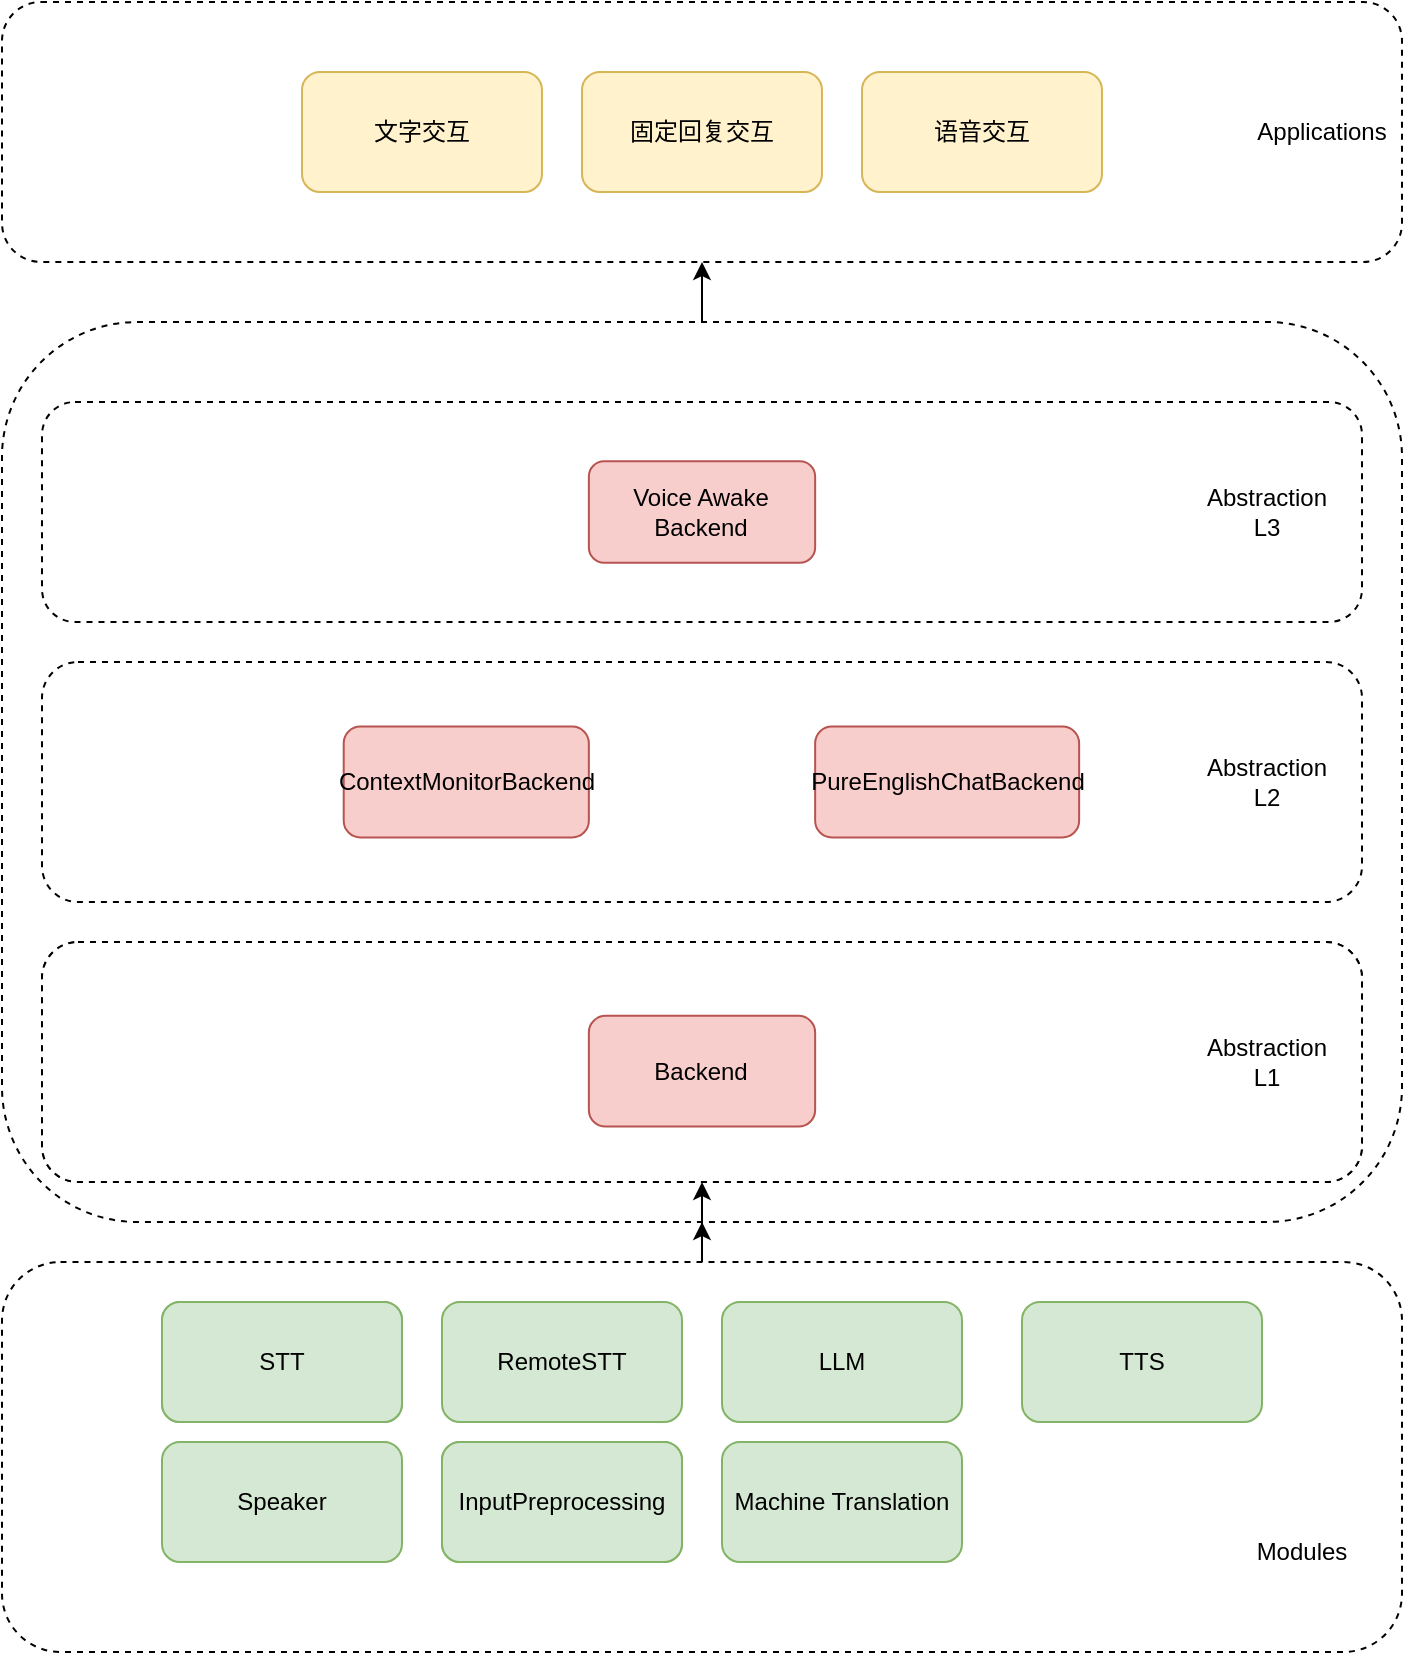 <mxfile>
    <diagram name="第 1 页" id="Wu566Kua2JstjRgyABkP">
        <mxGraphModel dx="971" dy="475" grid="1" gridSize="10" guides="1" tooltips="1" connect="1" arrows="1" fold="1" page="1" pageScale="1" pageWidth="827" pageHeight="1169" math="0" shadow="0">
            <root>
                <mxCell id="0"/>
                <mxCell id="1" parent="0"/>
                <mxCell id="KWj4d7zj0b5VkLXG1piS-27" style="edgeStyle=orthogonalEdgeStyle;rounded=0;orthogonalLoop=1;jettySize=auto;html=1;entryX=0.5;entryY=1;entryDx=0;entryDy=0;" parent="1" source="KWj4d7zj0b5VkLXG1piS-18" target="oR2MWclAaf6PLa6PnVYV-88" edge="1">
                    <mxGeometry relative="1" as="geometry"/>
                </mxCell>
                <mxCell id="KWj4d7zj0b5VkLXG1piS-29" style="edgeStyle=orthogonalEdgeStyle;rounded=0;orthogonalLoop=1;jettySize=auto;html=1;exitX=0.5;exitY=1;exitDx=0;exitDy=0;entryX=0.5;entryY=1;entryDx=0;entryDy=0;" parent="1" source="KWj4d7zj0b5VkLXG1piS-18" target="oR2MWclAaf6PLa6PnVYV-87" edge="1">
                    <mxGeometry relative="1" as="geometry"/>
                </mxCell>
                <mxCell id="KWj4d7zj0b5VkLXG1piS-18" value="" style="rounded=1;whiteSpace=wrap;html=1;dashed=1;" parent="1" vertex="1">
                    <mxGeometry x="20" y="1090" width="700" height="450" as="geometry"/>
                </mxCell>
                <mxCell id="oR2MWclAaf6PLa6PnVYV-88" value="" style="rounded=1;whiteSpace=wrap;html=1;dashed=1;" parent="1" vertex="1">
                    <mxGeometry x="20" y="930" width="700" height="130" as="geometry"/>
                </mxCell>
                <mxCell id="KWj4d7zj0b5VkLXG1piS-28" style="edgeStyle=orthogonalEdgeStyle;rounded=0;orthogonalLoop=1;jettySize=auto;html=1;entryX=0.5;entryY=1;entryDx=0;entryDy=0;" parent="1" source="oR2MWclAaf6PLa6PnVYV-85" target="KWj4d7zj0b5VkLXG1piS-18" edge="1">
                    <mxGeometry relative="1" as="geometry"/>
                </mxCell>
                <mxCell id="oR2MWclAaf6PLa6PnVYV-85" value="" style="rounded=1;whiteSpace=wrap;html=1;dashed=1;" parent="1" vertex="1">
                    <mxGeometry x="20" y="1560" width="700" height="195" as="geometry"/>
                </mxCell>
                <mxCell id="oR2MWclAaf6PLa6PnVYV-72" value="STT" style="rounded=1;whiteSpace=wrap;html=1;fillColor=#d5e8d4;strokeColor=#82b366;" parent="1" vertex="1">
                    <mxGeometry x="100" y="1580" width="120" height="60" as="geometry"/>
                </mxCell>
                <mxCell id="oR2MWclAaf6PLa6PnVYV-73" value="&lt;font color=&quot;#000000&quot;&gt;RemoteSTT&lt;/font&gt;" style="rounded=1;whiteSpace=wrap;html=1;fillColor=#d5e8d4;strokeColor=#82b366;" parent="1" vertex="1">
                    <mxGeometry x="240" y="1580" width="120" height="60" as="geometry"/>
                </mxCell>
                <mxCell id="oR2MWclAaf6PLa6PnVYV-74" value="TTS" style="rounded=1;whiteSpace=wrap;html=1;fillColor=#d5e8d4;strokeColor=#82b366;fontColor=#000000;" parent="1" vertex="1">
                    <mxGeometry x="530" y="1580" width="120" height="60" as="geometry"/>
                </mxCell>
                <mxCell id="oR2MWclAaf6PLa6PnVYV-75" value="Speaker" style="rounded=1;whiteSpace=wrap;html=1;fillColor=#d5e8d4;strokeColor=#82b366;fontColor=#000000;" parent="1" vertex="1">
                    <mxGeometry x="100" y="1650" width="120" height="60" as="geometry"/>
                </mxCell>
                <mxCell id="oR2MWclAaf6PLa6PnVYV-89" value="Applications" style="text;html=1;align=center;verticalAlign=middle;whiteSpace=wrap;rounded=0;" parent="1" vertex="1">
                    <mxGeometry x="650" y="980" width="60" height="30" as="geometry"/>
                </mxCell>
                <mxCell id="oR2MWclAaf6PLa6PnVYV-91" value="Modules" style="text;html=1;align=center;verticalAlign=middle;whiteSpace=wrap;rounded=0;" parent="1" vertex="1">
                    <mxGeometry x="640" y="1690" width="60" height="30" as="geometry"/>
                </mxCell>
                <mxCell id="KWj4d7zj0b5VkLXG1piS-1" value="Machine Translation" style="rounded=1;whiteSpace=wrap;html=1;fillColor=#d5e8d4;strokeColor=#82b366;" parent="1" vertex="1">
                    <mxGeometry x="240" y="1650" width="120" height="60" as="geometry"/>
                </mxCell>
                <mxCell id="KWj4d7zj0b5VkLXG1piS-19" value="" style="group" parent="1" vertex="1" connectable="0">
                    <mxGeometry x="40" y="1400" width="660" height="120" as="geometry"/>
                </mxCell>
                <mxCell id="oR2MWclAaf6PLa6PnVYV-87" value="" style="rounded=1;whiteSpace=wrap;html=1;dashed=1;" parent="KWj4d7zj0b5VkLXG1piS-19" vertex="1">
                    <mxGeometry width="660" height="120" as="geometry"/>
                </mxCell>
                <mxCell id="oR2MWclAaf6PLa6PnVYV-76" value="Backend" style="rounded=1;whiteSpace=wrap;html=1;fillColor=#f8cecc;strokeColor=#b85450;" parent="KWj4d7zj0b5VkLXG1piS-19" vertex="1">
                    <mxGeometry x="273.429" y="36.923" width="113.143" height="55.385" as="geometry"/>
                </mxCell>
                <mxCell id="oR2MWclAaf6PLa6PnVYV-90" value="Abstraction L1" style="text;html=1;align=center;verticalAlign=middle;whiteSpace=wrap;rounded=0;" parent="KWj4d7zj0b5VkLXG1piS-19" vertex="1">
                    <mxGeometry x="575.143" y="46.154" width="75.429" height="27.692" as="geometry"/>
                </mxCell>
                <mxCell id="KWj4d7zj0b5VkLXG1piS-20" value="" style="group;fontColor=#000000;" parent="1" vertex="1" connectable="0">
                    <mxGeometry x="40" y="1260" width="660" height="120" as="geometry"/>
                </mxCell>
                <mxCell id="KWj4d7zj0b5VkLXG1piS-6" value="" style="rounded=1;whiteSpace=wrap;html=1;dashed=1;" parent="KWj4d7zj0b5VkLXG1piS-20" vertex="1">
                    <mxGeometry width="660" height="120" as="geometry"/>
                </mxCell>
                <mxCell id="KWj4d7zj0b5VkLXG1piS-7" value="&lt;span style=&quot;text-align: left;&quot;&gt;&lt;font color=&quot;#000000&quot;&gt;ContextMonitorBackend&lt;/font&gt;&lt;/span&gt;" style="rounded=1;whiteSpace=wrap;html=1;fillColor=#f8cecc;strokeColor=#b85450;" parent="KWj4d7zj0b5VkLXG1piS-20" vertex="1">
                    <mxGeometry x="150.857" y="32.308" width="122.571" height="55.385" as="geometry"/>
                </mxCell>
                <mxCell id="KWj4d7zj0b5VkLXG1piS-8" value="PureEnglishChatBackend" style="rounded=1;whiteSpace=wrap;html=1;fillColor=#f8cecc;strokeColor=#b85450;fontColor=#000000;" parent="KWj4d7zj0b5VkLXG1piS-20" vertex="1">
                    <mxGeometry x="386.571" y="32.308" width="132" height="55.385" as="geometry"/>
                </mxCell>
                <mxCell id="KWj4d7zj0b5VkLXG1piS-9" value="Abstraction L2" style="text;html=1;align=center;verticalAlign=middle;whiteSpace=wrap;rounded=0;" parent="KWj4d7zj0b5VkLXG1piS-20" vertex="1">
                    <mxGeometry x="575.143" y="46.154" width="75.429" height="27.692" as="geometry"/>
                </mxCell>
                <mxCell id="KWj4d7zj0b5VkLXG1piS-21" value="" style="group;fontColor=#000000;" parent="1" vertex="1" connectable="0">
                    <mxGeometry x="40" y="1130" width="660" height="110" as="geometry"/>
                </mxCell>
                <mxCell id="KWj4d7zj0b5VkLXG1piS-2" value="" style="rounded=1;whiteSpace=wrap;html=1;dashed=1;" parent="KWj4d7zj0b5VkLXG1piS-21" vertex="1">
                    <mxGeometry width="660" height="110.0" as="geometry"/>
                </mxCell>
                <mxCell id="KWj4d7zj0b5VkLXG1piS-3" value="Voice Awake Backend" style="rounded=1;whiteSpace=wrap;html=1;fillColor=#f8cecc;strokeColor=#b85450;fontColor=#000000;" parent="KWj4d7zj0b5VkLXG1piS-21" vertex="1">
                    <mxGeometry x="273.429" y="29.615" width="113.143" height="50.769" as="geometry"/>
                </mxCell>
                <mxCell id="KWj4d7zj0b5VkLXG1piS-10" value="Abstraction L3" style="text;html=1;align=center;verticalAlign=middle;whiteSpace=wrap;rounded=0;" parent="KWj4d7zj0b5VkLXG1piS-21" vertex="1">
                    <mxGeometry x="575.143" y="42.308" width="75.429" height="25.385" as="geometry"/>
                </mxCell>
                <mxCell id="KWj4d7zj0b5VkLXG1piS-30" style="edgeStyle=orthogonalEdgeStyle;rounded=0;orthogonalLoop=1;jettySize=auto;html=1;exitX=0.5;exitY=1;exitDx=0;exitDy=0;entryX=0.5;entryY=1;entryDx=0;entryDy=0;" parent="1" source="KWj4d7zj0b5VkLXG1piS-18" target="oR2MWclAaf6PLa6PnVYV-87" edge="1">
                    <mxGeometry relative="1" as="geometry">
                        <mxPoint x="370" y="1510" as="targetPoint"/>
                    </mxGeometry>
                </mxCell>
                <mxCell id="4" value="文字交互" style="rounded=1;whiteSpace=wrap;html=1;fillColor=#fff2cc;strokeColor=#d6b656;fontColor=#000000;" parent="1" vertex="1">
                    <mxGeometry x="170" y="965" width="120" height="60" as="geometry"/>
                </mxCell>
                <mxCell id="5" value="语音交互" style="rounded=1;whiteSpace=wrap;html=1;fillColor=#fff2cc;strokeColor=#d6b656;fontColor=#000000;" parent="1" vertex="1">
                    <mxGeometry x="450" y="965" width="120" height="60" as="geometry"/>
                </mxCell>
                <mxCell id="6" value="" style="group;fontColor=#000000;" parent="1" vertex="1" connectable="0">
                    <mxGeometry x="40" y="1400" width="660" height="120" as="geometry"/>
                </mxCell>
                <mxCell id="7" value="" style="rounded=1;whiteSpace=wrap;html=1;dashed=1;" parent="6" vertex="1">
                    <mxGeometry width="660" height="120" as="geometry"/>
                </mxCell>
                <mxCell id="8" value="Backend" style="rounded=1;whiteSpace=wrap;html=1;fillColor=#f8cecc;strokeColor=#b85450;fontColor=#000000;" parent="6" vertex="1">
                    <mxGeometry x="273.429" y="36.923" width="113.143" height="55.385" as="geometry"/>
                </mxCell>
                <mxCell id="9" value="Abstraction L1" style="text;html=1;align=center;verticalAlign=middle;whiteSpace=wrap;rounded=0;" parent="6" vertex="1">
                    <mxGeometry x="575.143" y="46.154" width="75.429" height="27.692" as="geometry"/>
                </mxCell>
                <mxCell id="10" value="STT" style="rounded=1;whiteSpace=wrap;html=1;fillColor=#d5e8d4;strokeColor=#82b366;fontColor=#000000;" parent="1" vertex="1">
                    <mxGeometry x="100" y="1580" width="120" height="60" as="geometry"/>
                </mxCell>
                <mxCell id="11" value="InputPreprocessing" style="rounded=1;whiteSpace=wrap;html=1;fillColor=#d5e8d4;strokeColor=#82b366;fontColor=#000000;" parent="1" vertex="1">
                    <mxGeometry x="240" y="1650" width="120" height="60" as="geometry"/>
                </mxCell>
                <mxCell id="12" value="Machine Translation" style="rounded=1;whiteSpace=wrap;html=1;fillColor=#d5e8d4;strokeColor=#82b366;fontColor=#000000;" parent="1" vertex="1">
                    <mxGeometry x="380" y="1650" width="120" height="60" as="geometry"/>
                </mxCell>
                <mxCell id="13" value="LLM" style="rounded=1;whiteSpace=wrap;html=1;fillColor=#d5e8d4;strokeColor=#82b366;fontColor=#000000;" parent="1" vertex="1">
                    <mxGeometry x="380" y="1580" width="120" height="60" as="geometry"/>
                </mxCell>
                <mxCell id="14" value="固定回复交互" style="rounded=1;whiteSpace=wrap;html=1;fillColor=#fff2cc;strokeColor=#d6b656;fontColor=#000000;" parent="1" vertex="1">
                    <mxGeometry x="310" y="965" width="120" height="60" as="geometry"/>
                </mxCell>
            </root>
        </mxGraphModel>
    </diagram>
</mxfile>